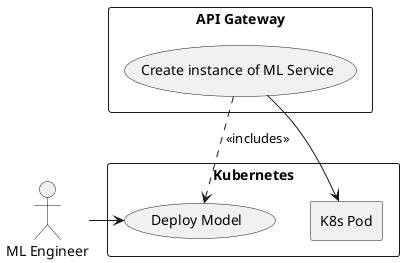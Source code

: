 @startuml

actor "ML Engineer" as mlengineer

rectangle "API Gateway" as System {
  usecase "Create instance of ML Service" as uc2
}

rectangle "Kubernetes" as K8s {
  usecase "Deploy Model" as uc1
  rectangle "K8s Pod" as K8Pod {
  }
}

mlengineer -R-> uc1
uc1 <.L. uc2 : <<includes>>
K8Pod <-U- uc2

@enduml
